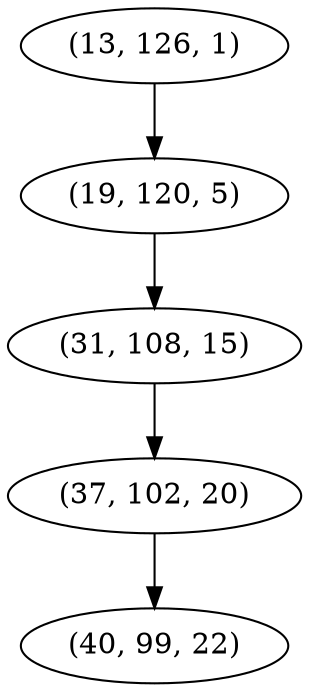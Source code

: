 digraph tree {
    "(13, 126, 1)";
    "(19, 120, 5)";
    "(31, 108, 15)";
    "(37, 102, 20)";
    "(40, 99, 22)";
    "(13, 126, 1)" -> "(19, 120, 5)";
    "(19, 120, 5)" -> "(31, 108, 15)";
    "(31, 108, 15)" -> "(37, 102, 20)";
    "(37, 102, 20)" -> "(40, 99, 22)";
}
